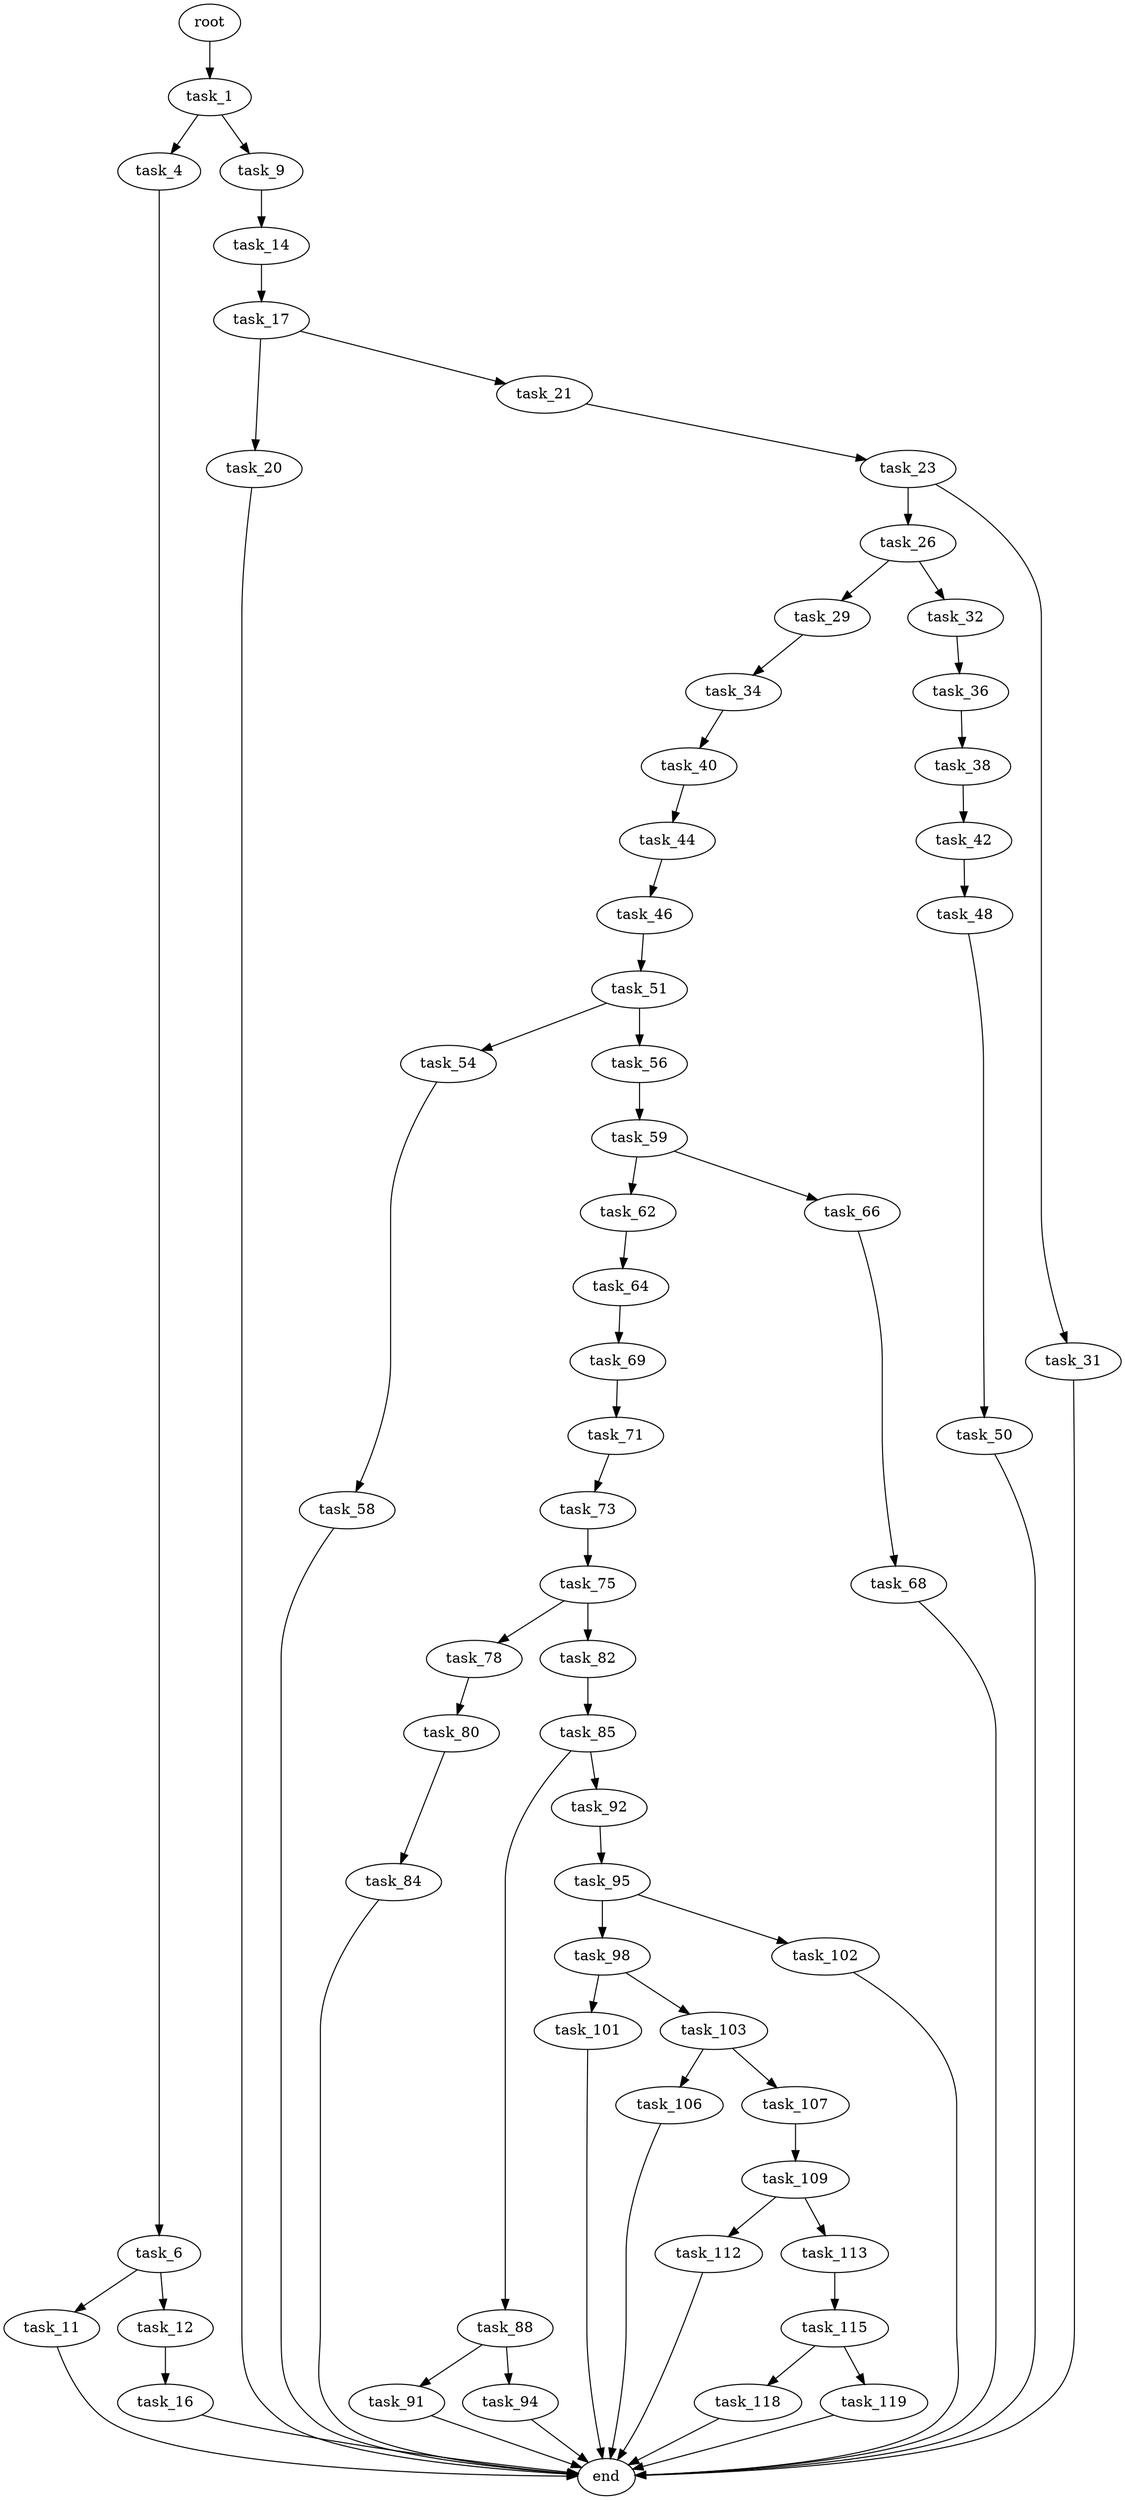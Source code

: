 digraph G {
  root [size="0.000000"];
  task_1 [size="549755813888.000000"];
  task_4 [size="39453407041.000000"];
  task_6 [size="7629836705.000000"];
  task_9 [size="553461971849.000000"];
  task_11 [size="3262861040.000000"];
  task_12 [size="36276479318.000000"];
  task_14 [size="23941804990.000000"];
  task_16 [size="5337291108.000000"];
  task_17 [size="1073741824000.000000"];
  task_20 [size="666178222316.000000"];
  task_21 [size="536801971.000000"];
  task_23 [size="13568301875.000000"];
  task_26 [size="989043050066.000000"];
  task_29 [size="8589934592.000000"];
  task_31 [size="4138991728.000000"];
  task_32 [size="14402309042.000000"];
  task_34 [size="52851149759.000000"];
  task_36 [size="1126237790983.000000"];
  task_38 [size="4890372303.000000"];
  task_40 [size="134217728000.000000"];
  task_42 [size="9242663897.000000"];
  task_44 [size="28991029248.000000"];
  task_46 [size="568568704424.000000"];
  task_48 [size="31895481755.000000"];
  task_50 [size="134217728000.000000"];
  task_51 [size="1073741824000.000000"];
  task_54 [size="68719476736.000000"];
  task_56 [size="384346442870.000000"];
  task_58 [size="231928233984.000000"];
  task_59 [size="782757789696.000000"];
  task_62 [size="1090735777575.000000"];
  task_64 [size="154061120407.000000"];
  task_66 [size="368293445632.000000"];
  task_68 [size="46048319739.000000"];
  task_69 [size="1678499425.000000"];
  task_71 [size="322030385189.000000"];
  task_73 [size="347132366931.000000"];
  task_75 [size="14047564089.000000"];
  task_78 [size="8589934592.000000"];
  task_80 [size="4684958194.000000"];
  task_82 [size="8320206056.000000"];
  task_84 [size="48593674639.000000"];
  task_85 [size="320760098780.000000"];
  task_88 [size="23488250730.000000"];
  task_91 [size="2772547464.000000"];
  task_92 [size="30452015988.000000"];
  task_94 [size="16520514895.000000"];
  task_95 [size="6669670293.000000"];
  task_98 [size="1073741824000.000000"];
  task_101 [size="134217728000.000000"];
  task_102 [size="60217242697.000000"];
  task_103 [size="39024665898.000000"];
  task_106 [size="33183062792.000000"];
  task_107 [size="782757789696.000000"];
  task_109 [size="21502594129.000000"];
  task_112 [size="199692458826.000000"];
  task_113 [size="1753547683.000000"];
  task_115 [size="95266784766.000000"];
  task_118 [size="3284215243.000000"];
  task_119 [size="68719476736.000000"];
  end [size="0.000000"];

  root -> task_1 [size="1.000000"];
  task_1 -> task_4 [size="536870912.000000"];
  task_1 -> task_9 [size="536870912.000000"];
  task_4 -> task_6 [size="679477248.000000"];
  task_6 -> task_11 [size="134217728.000000"];
  task_6 -> task_12 [size="134217728.000000"];
  task_9 -> task_14 [size="411041792.000000"];
  task_11 -> end [size="1.000000"];
  task_12 -> task_16 [size="679477248.000000"];
  task_14 -> task_17 [size="679477248.000000"];
  task_16 -> end [size="1.000000"];
  task_17 -> task_20 [size="838860800.000000"];
  task_17 -> task_21 [size="838860800.000000"];
  task_20 -> end [size="1.000000"];
  task_21 -> task_23 [size="33554432.000000"];
  task_23 -> task_26 [size="536870912.000000"];
  task_23 -> task_31 [size="536870912.000000"];
  task_26 -> task_29 [size="838860800.000000"];
  task_26 -> task_32 [size="838860800.000000"];
  task_29 -> task_34 [size="33554432.000000"];
  task_31 -> end [size="1.000000"];
  task_32 -> task_36 [size="679477248.000000"];
  task_34 -> task_40 [size="134217728.000000"];
  task_36 -> task_38 [size="838860800.000000"];
  task_38 -> task_42 [size="209715200.000000"];
  task_40 -> task_44 [size="209715200.000000"];
  task_42 -> task_48 [size="411041792.000000"];
  task_44 -> task_46 [size="75497472.000000"];
  task_46 -> task_51 [size="838860800.000000"];
  task_48 -> task_50 [size="679477248.000000"];
  task_50 -> end [size="1.000000"];
  task_51 -> task_54 [size="838860800.000000"];
  task_51 -> task_56 [size="838860800.000000"];
  task_54 -> task_58 [size="134217728.000000"];
  task_56 -> task_59 [size="411041792.000000"];
  task_58 -> end [size="1.000000"];
  task_59 -> task_62 [size="679477248.000000"];
  task_59 -> task_66 [size="679477248.000000"];
  task_62 -> task_64 [size="679477248.000000"];
  task_64 -> task_69 [size="209715200.000000"];
  task_66 -> task_68 [size="411041792.000000"];
  task_68 -> end [size="1.000000"];
  task_69 -> task_71 [size="33554432.000000"];
  task_71 -> task_73 [size="536870912.000000"];
  task_73 -> task_75 [size="411041792.000000"];
  task_75 -> task_78 [size="679477248.000000"];
  task_75 -> task_82 [size="679477248.000000"];
  task_78 -> task_80 [size="33554432.000000"];
  task_80 -> task_84 [size="75497472.000000"];
  task_82 -> task_85 [size="411041792.000000"];
  task_84 -> end [size="1.000000"];
  task_85 -> task_88 [size="209715200.000000"];
  task_85 -> task_92 [size="209715200.000000"];
  task_88 -> task_91 [size="536870912.000000"];
  task_88 -> task_94 [size="536870912.000000"];
  task_91 -> end [size="1.000000"];
  task_92 -> task_95 [size="679477248.000000"];
  task_94 -> end [size="1.000000"];
  task_95 -> task_98 [size="134217728.000000"];
  task_95 -> task_102 [size="134217728.000000"];
  task_98 -> task_101 [size="838860800.000000"];
  task_98 -> task_103 [size="838860800.000000"];
  task_101 -> end [size="1.000000"];
  task_102 -> end [size="1.000000"];
  task_103 -> task_106 [size="838860800.000000"];
  task_103 -> task_107 [size="838860800.000000"];
  task_106 -> end [size="1.000000"];
  task_107 -> task_109 [size="679477248.000000"];
  task_109 -> task_112 [size="536870912.000000"];
  task_109 -> task_113 [size="536870912.000000"];
  task_112 -> end [size="1.000000"];
  task_113 -> task_115 [size="33554432.000000"];
  task_115 -> task_118 [size="75497472.000000"];
  task_115 -> task_119 [size="75497472.000000"];
  task_118 -> end [size="1.000000"];
  task_119 -> end [size="1.000000"];
}
